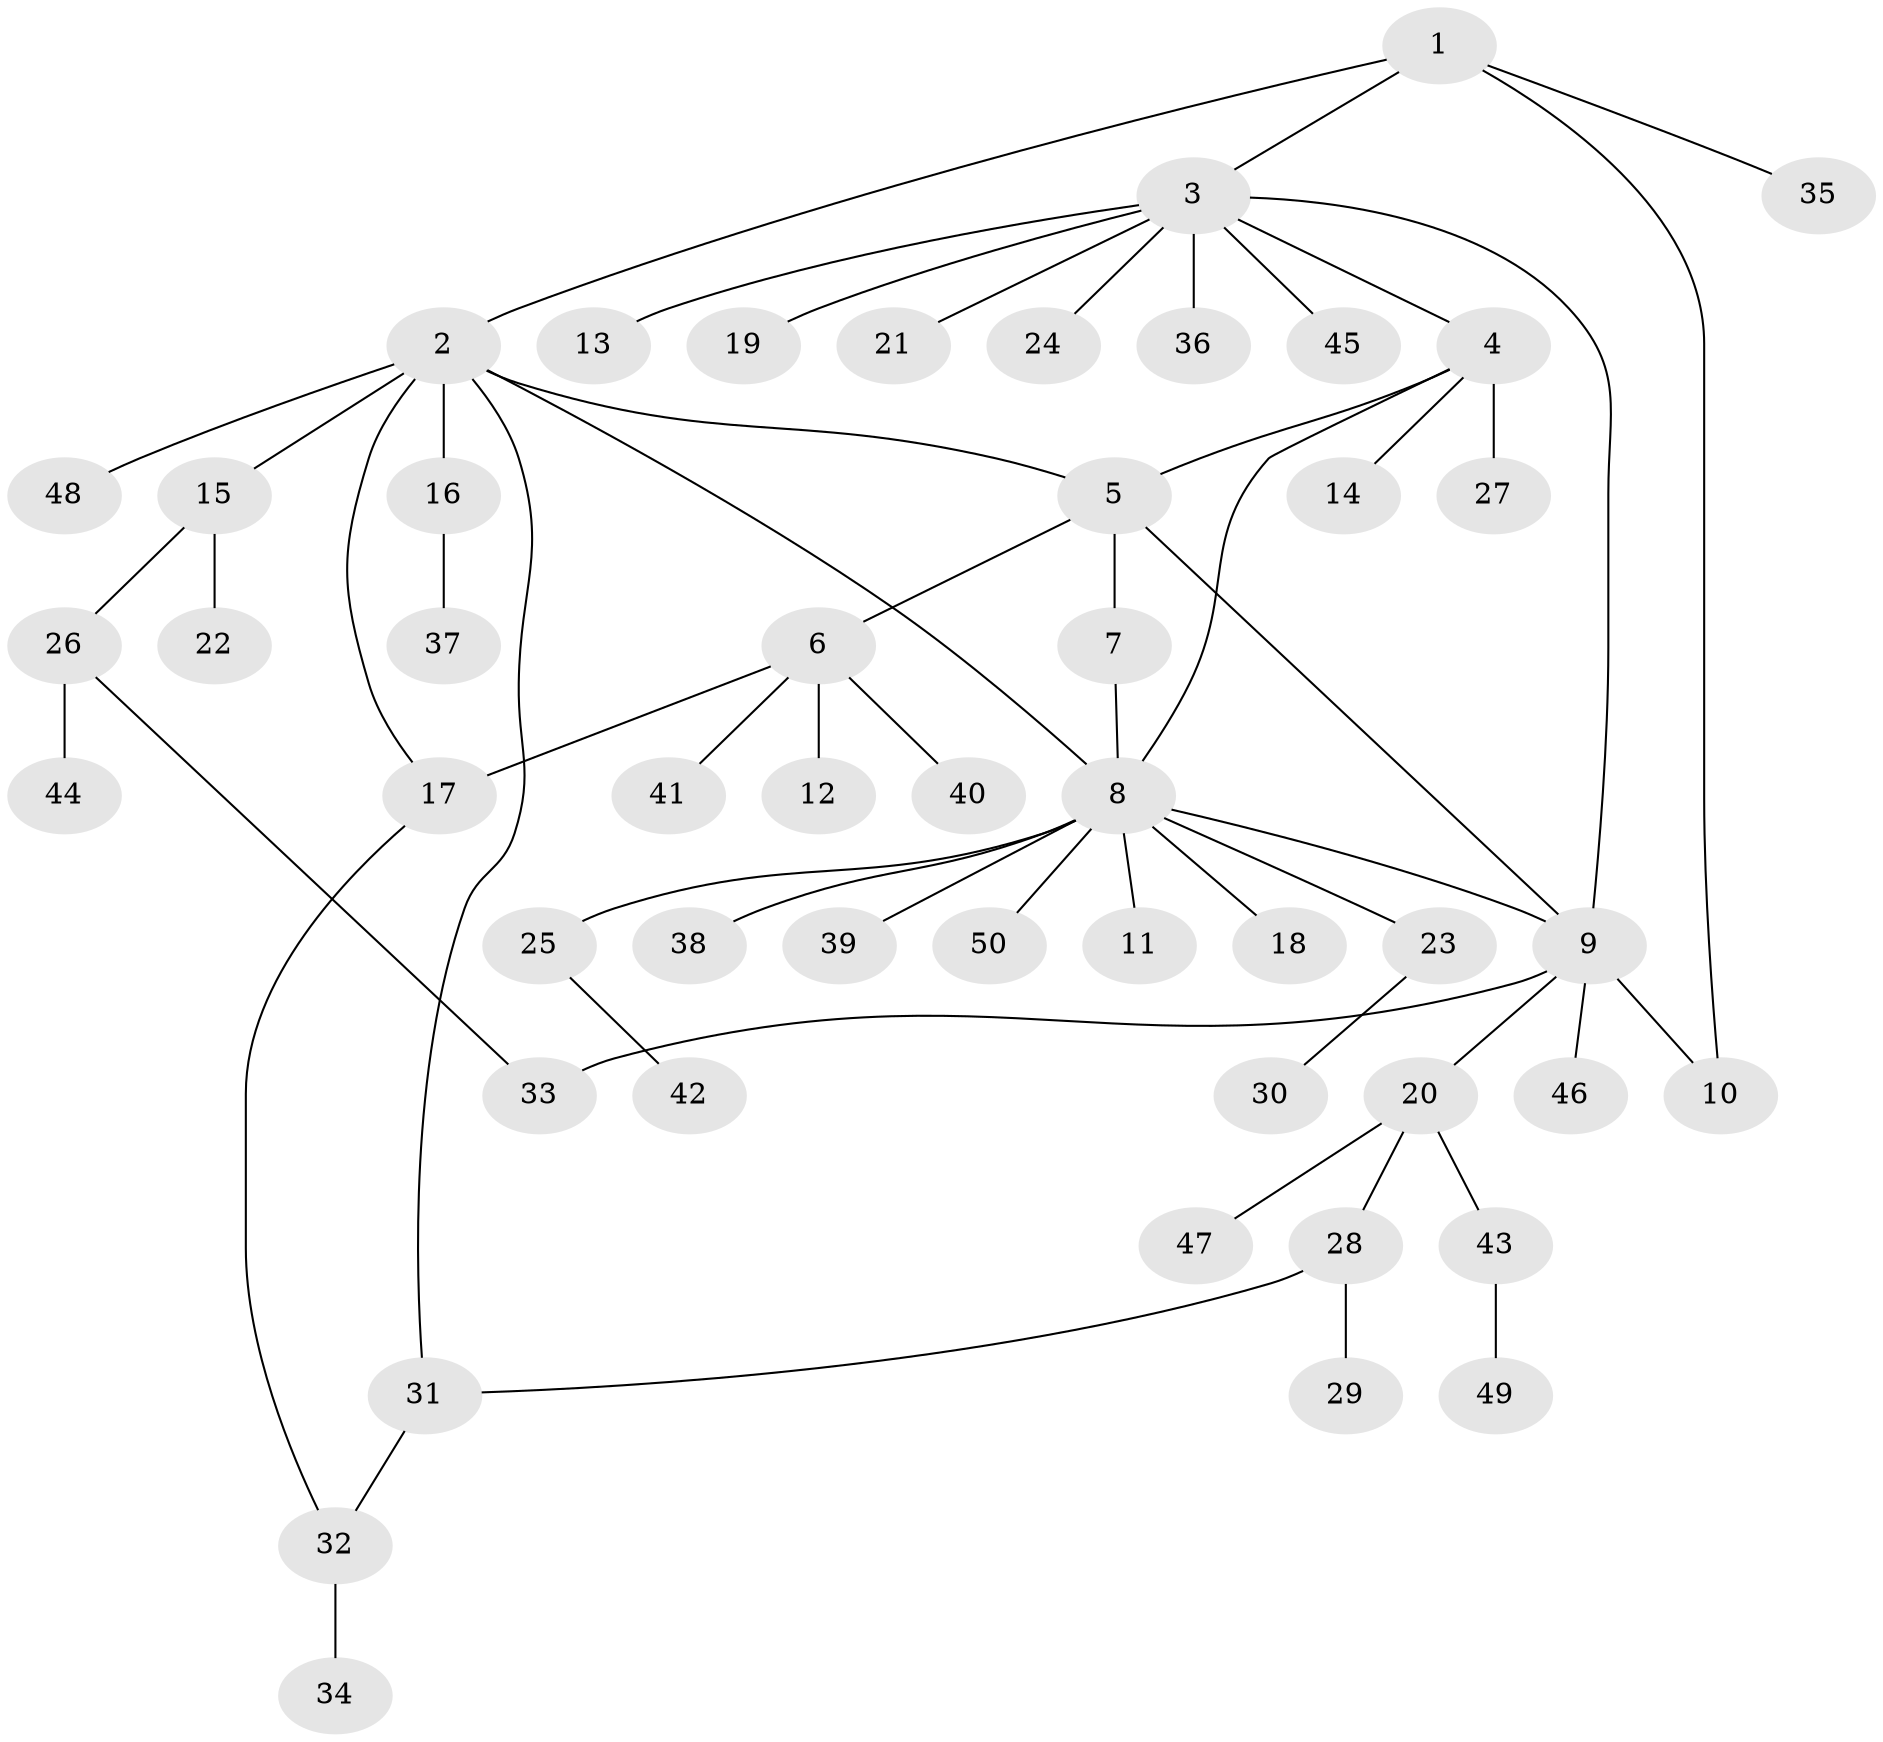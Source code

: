 // coarse degree distribution, {3: 0.22727272727272727, 6: 0.045454545454545456, 4: 0.09090909090909091, 5: 0.09090909090909091, 7: 0.045454545454545456, 1: 0.36363636363636365, 2: 0.13636363636363635}
// Generated by graph-tools (version 1.1) at 2025/52/03/04/25 22:52:31]
// undirected, 50 vertices, 59 edges
graph export_dot {
  node [color=gray90,style=filled];
  1;
  2;
  3;
  4;
  5;
  6;
  7;
  8;
  9;
  10;
  11;
  12;
  13;
  14;
  15;
  16;
  17;
  18;
  19;
  20;
  21;
  22;
  23;
  24;
  25;
  26;
  27;
  28;
  29;
  30;
  31;
  32;
  33;
  34;
  35;
  36;
  37;
  38;
  39;
  40;
  41;
  42;
  43;
  44;
  45;
  46;
  47;
  48;
  49;
  50;
  1 -- 2;
  1 -- 3;
  1 -- 10;
  1 -- 35;
  2 -- 5;
  2 -- 8;
  2 -- 15;
  2 -- 16;
  2 -- 17;
  2 -- 31;
  2 -- 48;
  3 -- 4;
  3 -- 9;
  3 -- 13;
  3 -- 19;
  3 -- 21;
  3 -- 24;
  3 -- 36;
  3 -- 45;
  4 -- 5;
  4 -- 8;
  4 -- 14;
  4 -- 27;
  5 -- 6;
  5 -- 7;
  5 -- 9;
  6 -- 12;
  6 -- 17;
  6 -- 40;
  6 -- 41;
  7 -- 8;
  8 -- 9;
  8 -- 11;
  8 -- 18;
  8 -- 23;
  8 -- 25;
  8 -- 38;
  8 -- 39;
  8 -- 50;
  9 -- 10;
  9 -- 20;
  9 -- 33;
  9 -- 46;
  15 -- 22;
  15 -- 26;
  16 -- 37;
  17 -- 32;
  20 -- 28;
  20 -- 43;
  20 -- 47;
  23 -- 30;
  25 -- 42;
  26 -- 33;
  26 -- 44;
  28 -- 29;
  28 -- 31;
  31 -- 32;
  32 -- 34;
  43 -- 49;
}
